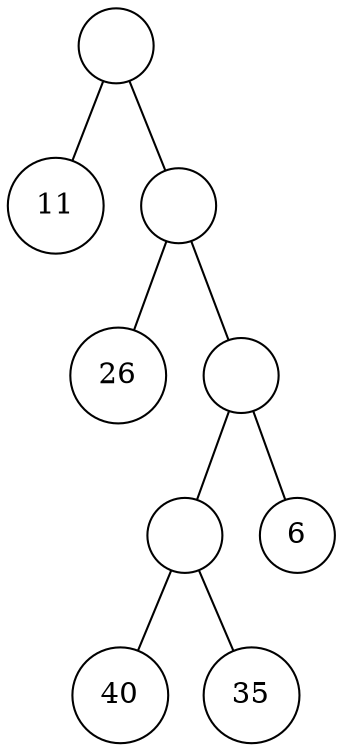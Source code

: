 graph g {
graph[ordering="out"];
1[label="", shape=circle, width=0.5];
1--2;
1--3;
2[label="11",shape=circle, width=0.5];
3[label="", shape=circle, width=0.5];
3--6;
3--7;
6[label="26",shape=circle, width=0.5];
7[label="", shape=circle, width=0.5];
7--14;
7--15;
14[label="", shape=circle, width=0.5];
14--28;
14--29;
28[label="40",shape=circle, width=0.5];
29[label="35",shape=circle, width=0.5];
15[label="6",shape=circle, width=0.5];
}
